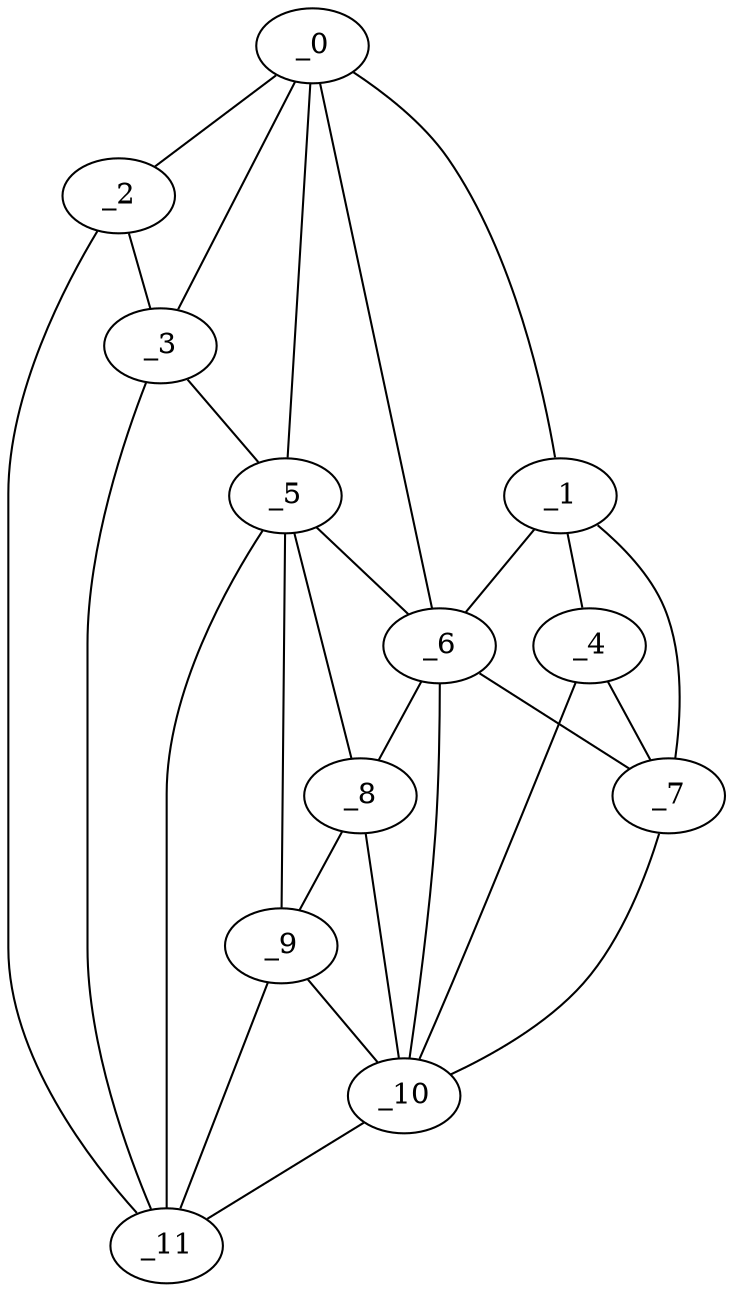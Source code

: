 graph "obj65__285.gxl" {
	_0	 [x=43,
		y=31];
	_1	 [x=48,
		y=124];
	_0 -- _1	 [valence=1];
	_2	 [x=65,
		y=3];
	_0 -- _2	 [valence=1];
	_3	 [x=68,
		y=33];
	_0 -- _3	 [valence=1];
	_5	 [x=77,
		y=46];
	_0 -- _5	 [valence=2];
	_6	 [x=80,
		y=89];
	_0 -- _6	 [valence=1];
	_4	 [x=70,
		y=126];
	_1 -- _4	 [valence=1];
	_1 -- _6	 [valence=2];
	_7	 [x=81,
		y=96];
	_1 -- _7	 [valence=1];
	_2 -- _3	 [valence=2];
	_11	 [x=89,
		y=4];
	_2 -- _11	 [valence=1];
	_3 -- _5	 [valence=2];
	_3 -- _11	 [valence=1];
	_4 -- _7	 [valence=2];
	_10	 [x=88,
		y=99];
	_4 -- _10	 [valence=1];
	_5 -- _6	 [valence=2];
	_8	 [x=85,
		y=62];
	_5 -- _8	 [valence=2];
	_9	 [x=86,
		y=51];
	_5 -- _9	 [valence=2];
	_5 -- _11	 [valence=2];
	_6 -- _7	 [valence=2];
	_6 -- _8	 [valence=1];
	_6 -- _10	 [valence=2];
	_7 -- _10	 [valence=1];
	_8 -- _9	 [valence=1];
	_8 -- _10	 [valence=2];
	_9 -- _10	 [valence=2];
	_9 -- _11	 [valence=1];
	_10 -- _11	 [valence=1];
}
